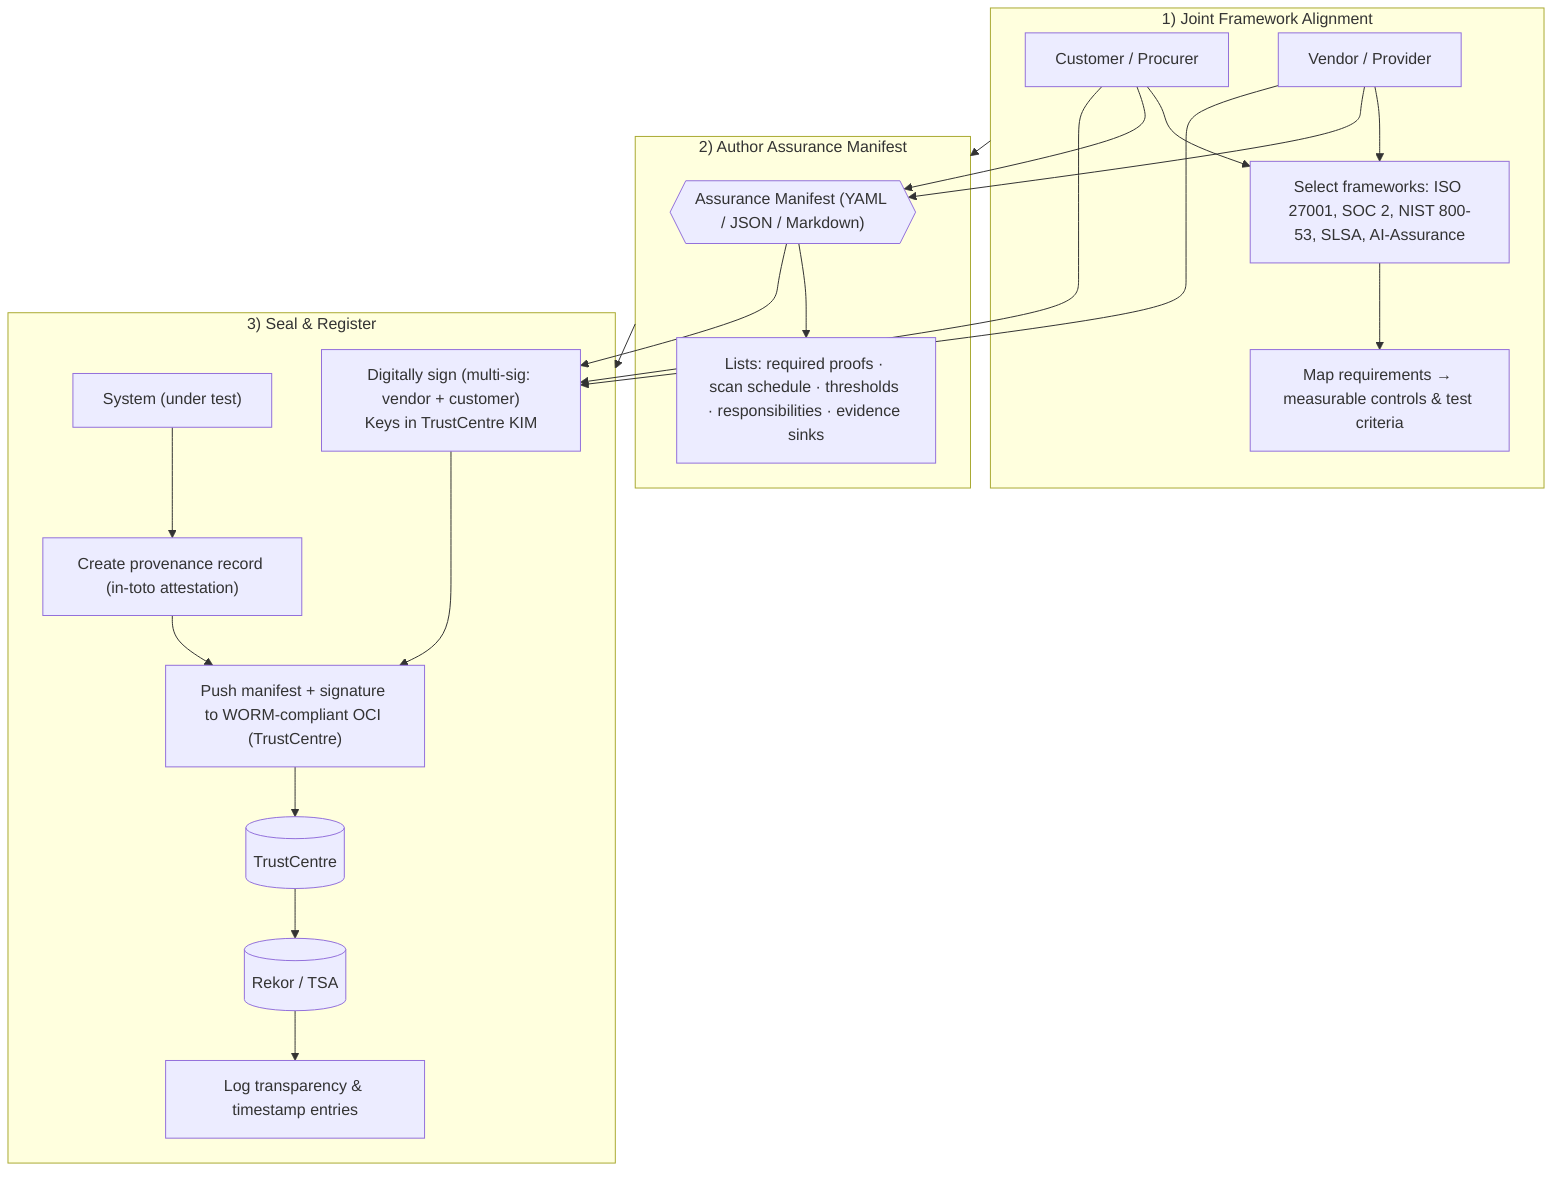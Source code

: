 flowchart TD
  C[Customer / Procurer]
  V[Vendor / Provider]
  S["System (under test)"]
  T[(TrustCentre)]
  R[(Rekor / TSA)]

  subgraph STEP1["1) Joint Framework Alignment"]
    F1["Select frameworks: ISO 27001, SOC 2, NIST 800-53, SLSA, AI-Assurance"]
    F2["Map requirements → measurable controls & test criteria"]
    C --> F1
    V --> F1
    F1 --> F2
  end

  subgraph STEP2["2) Author Assurance Manifest"]
    M{{"Assurance Manifest (YAML / JSON / Markdown)"}}
    L["Lists: required proofs · scan schedule · thresholds · responsibilities · evidence sinks"]
    C --> M
    V --> M
    M --> L
  end

  subgraph STEP3["3) Seal & Register"]
    K["Digitally sign (multi-sig: vendor + customer)\nKeys in TrustCentre KIM"]
    A["Create provenance record (in-toto attestation)"]
    O["Push manifest + signature to WORM-compliant OCI (TrustCentre)"]
    X["Log transparency & timestamp entries"]
    M --> K
    C --> K
    V --> K
    K --> O
    S --> A
    A --> O
    O --> T
    T --> R
    R --> X
  end

  STEP1 --> STEP2 --> STEP3